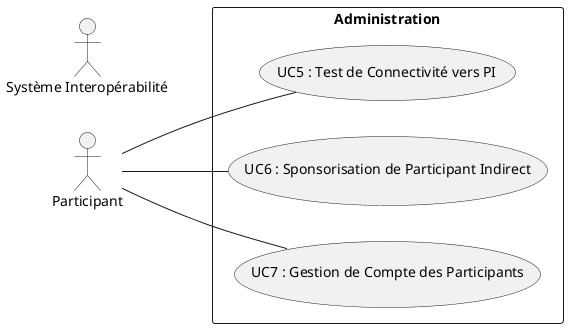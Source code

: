 @startuml

left to right direction

actor "Participant" as participant
actor "Système Interopérabilité" as system

rectangle "Administration" {

  usecase "UC5 : Test de Connectivité vers PI" as UC5
  usecase "UC6 : Sponsorisation de Participant Indirect" as UC6
  usecase "UC7 : Gestion de Compte des Participants" as UC7

}

participant -- UC5
participant -- UC6
participant -- UC7
'UC5 --> system : Test de Connectivité
'UC6 --> system : Sponsorisation
'UC7 --> system : Gestion de Compte

@enduml
